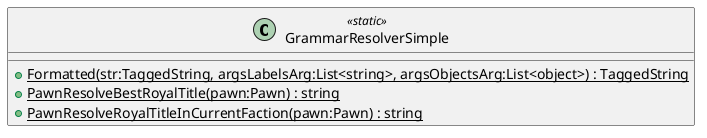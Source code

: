 @startuml
class GrammarResolverSimple <<static>> {
    + {static} Formatted(str:TaggedString, argsLabelsArg:List<string>, argsObjectsArg:List<object>) : TaggedString
    + {static} PawnResolveBestRoyalTitle(pawn:Pawn) : string
    + {static} PawnResolveRoyalTitleInCurrentFaction(pawn:Pawn) : string
}
@enduml
